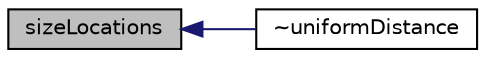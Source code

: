 digraph "sizeLocations"
{
  bgcolor="transparent";
  edge [fontname="Helvetica",fontsize="10",labelfontname="Helvetica",labelfontsize="10"];
  node [fontname="Helvetica",fontsize="10",shape=record];
  rankdir="LR";
  Node1 [label="sizeLocations",height=0.2,width=0.4,color="black", fillcolor="grey75", style="filled", fontcolor="black"];
  Node1 -> Node2 [dir="back",color="midnightblue",fontsize="10",style="solid",fontname="Helvetica"];
  Node2 [label="~uniformDistance",height=0.2,width=0.4,color="black",URL="$a02841.html#aa238e4349d43edd0e7d1195e3fcf5736",tooltip="Destructor. "];
}
